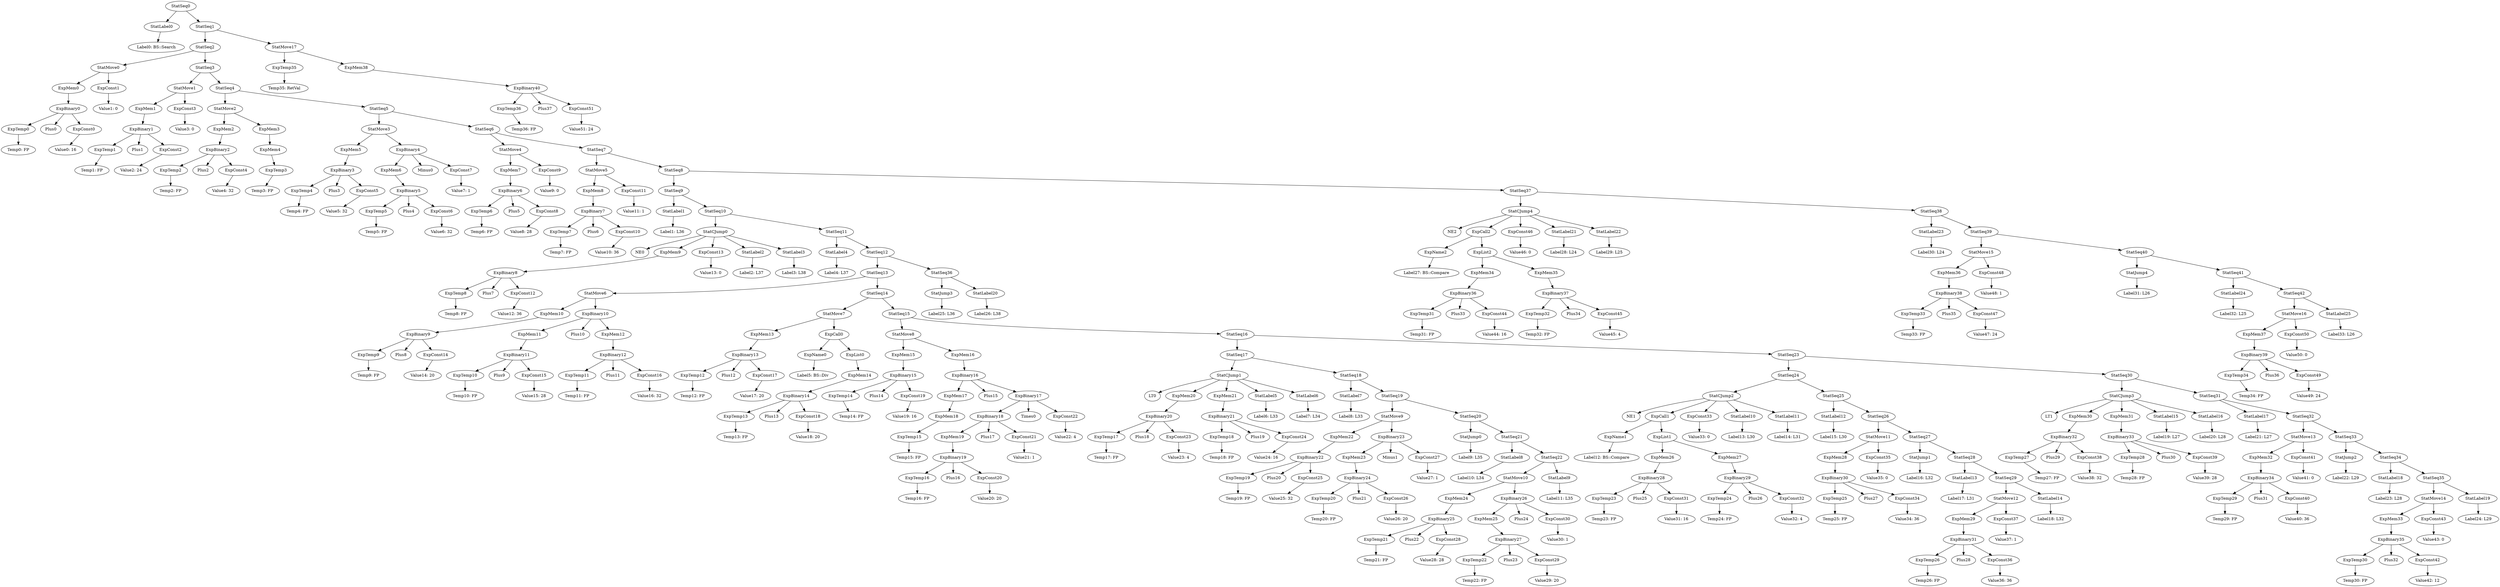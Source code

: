 digraph {
	ordering = out;
	ExpMem38 -> ExpBinary40;
	ExpBinary40 -> ExpTemp36;
	ExpBinary40 -> Plus37;
	ExpBinary40 -> ExpConst51;
	ExpTemp35 -> "Temp35: RetVal";
	StatLabel25 -> "Label33: L26";
	ExpConst50 -> "Value50: 0";
	ExpMem37 -> ExpBinary39;
	ExpBinary39 -> ExpTemp34;
	ExpBinary39 -> Plus36;
	ExpBinary39 -> ExpConst49;
	StatLabel24 -> "Label32: L25";
	StatSeq40 -> StatJump4;
	StatSeq40 -> StatSeq41;
	StatSeq39 -> StatMove15;
	StatSeq39 -> StatSeq40;
	ExpConst48 -> "Value48: 1";
	StatMove15 -> ExpMem36;
	StatMove15 -> ExpConst48;
	ExpMem36 -> ExpBinary38;
	ExpConst47 -> "Value47: 24";
	ExpBinary38 -> ExpTemp33;
	ExpBinary38 -> Plus35;
	ExpBinary38 -> ExpConst47;
	StatSeq38 -> StatLabel23;
	StatSeq38 -> StatSeq39;
	StatLabel21 -> "Label28: L24";
	ExpConst46 -> "Value46: 0";
	ExpMem35 -> ExpBinary37;
	ExpBinary37 -> ExpTemp32;
	ExpBinary37 -> Plus34;
	ExpBinary37 -> ExpConst45;
	ExpTemp32 -> "Temp32: FP";
	ExpList2 -> ExpMem34;
	ExpList2 -> ExpMem35;
	ExpMem34 -> ExpBinary36;
	ExpConst44 -> "Value44: 16";
	ExpBinary36 -> ExpTemp31;
	ExpBinary36 -> Plus33;
	ExpBinary36 -> ExpConst44;
	ExpName2 -> "Label27: BS::Compare";
	StatSeq8 -> StatSeq9;
	StatSeq8 -> StatSeq37;
	StatJump3 -> "Label25: L36";
	StatLabel19 -> "Label24: L29";
	StatSeq35 -> StatMove14;
	StatSeq35 -> StatLabel19;
	ExpConst43 -> "Value43: 0";
	StatMove14 -> ExpMem33;
	StatMove14 -> ExpConst43;
	ExpMem33 -> ExpBinary35;
	StatMove17 -> ExpTemp35;
	StatMove17 -> ExpMem38;
	ExpConst42 -> "Value42: 12";
	ExpBinary35 -> ExpTemp30;
	ExpBinary35 -> Plus32;
	ExpBinary35 -> ExpConst42;
	ExpTemp30 -> "Temp30: FP";
	StatSeq34 -> StatLabel18;
	StatSeq34 -> StatSeq35;
	StatJump2 -> "Label22: L29";
	StatMove13 -> ExpMem32;
	StatMove13 -> ExpConst41;
	ExpMem32 -> ExpBinary34;
	ExpConst40 -> "Value40: 36";
	ExpBinary34 -> ExpTemp29;
	ExpBinary34 -> Plus31;
	ExpBinary34 -> ExpConst40;
	ExpTemp29 -> "Temp29: FP";
	StatSeq1 -> StatSeq2;
	StatSeq1 -> StatMove17;
	StatSeq30 -> StatCJump3;
	StatSeq30 -> StatSeq31;
	StatLabel15 -> "Label19: L27";
	ExpMem31 -> ExpBinary33;
	ExpConst39 -> "Value39: 28";
	ExpBinary33 -> ExpTemp28;
	ExpBinary33 -> Plus30;
	ExpBinary33 -> ExpConst39;
	ExpConst19 -> "Value19: 16";
	StatMove12 -> ExpMem29;
	StatMove12 -> ExpConst37;
	ExpName0 -> "Label5: BS::Div";
	StatLabel17 -> "Label21: L27";
	ExpConst8 -> "Value8: 28";
	ExpTemp20 -> "Temp20: FP";
	ExpBinary13 -> ExpTemp12;
	ExpBinary13 -> Plus12;
	ExpBinary13 -> ExpConst17;
	StatMove16 -> ExpMem37;
	StatMove16 -> ExpConst50;
	ExpBinary23 -> ExpMem23;
	ExpBinary23 -> Minus1;
	ExpBinary23 -> ExpConst27;
	ExpMem12 -> ExpBinary12;
	ExpBinary10 -> ExpMem11;
	ExpBinary10 -> Plus10;
	ExpBinary10 -> ExpMem12;
	StatSeq36 -> StatJump3;
	StatSeq36 -> StatLabel20;
	ExpMem11 -> ExpBinary11;
	StatMove11 -> ExpMem28;
	StatMove11 -> ExpConst35;
	ExpConst37 -> "Value37: 1";
	ExpTemp10 -> "Temp10: FP";
	StatJump4 -> "Label31: L26";
	ExpMem10 -> ExpBinary9;
	ExpConst30 -> "Value30: 1";
	ExpMem27 -> ExpBinary29;
	ExpBinary30 -> ExpTemp25;
	ExpBinary30 -> Plus27;
	ExpBinary30 -> ExpConst34;
	StatLabel2 -> "Label2: L37";
	StatMove5 -> ExpMem8;
	StatMove5 -> ExpConst11;
	ExpConst14 -> "Value14: 20";
	ExpConst9 -> "Value9: 0";
	ExpTemp13 -> "Temp13: FP";
	ExpConst35 -> "Value35: 0";
	StatCJump0 -> NE0;
	StatCJump0 -> ExpMem9;
	StatCJump0 -> ExpConst13;
	StatCJump0 -> StatLabel2;
	StatCJump0 -> StatLabel3;
	StatLabel18 -> "Label23: L28";
	ExpCall0 -> ExpName0;
	ExpCall0 -> ExpList0;
	StatSeq9 -> StatLabel1;
	StatSeq9 -> StatSeq10;
	StatLabel1 -> "Label1: L36";
	StatSeq7 -> StatMove5;
	StatSeq7 -> StatSeq8;
	ExpConst27 -> "Value27: 1";
	StatSeq16 -> StatSeq17;
	StatSeq16 -> StatSeq23;
	ExpConst11 -> "Value11: 1";
	ExpTemp2 -> "Temp2: FP";
	StatLabel11 -> "Label14: L31";
	StatLabel12 -> "Label15: L30";
	ExpBinary0 -> ExpTemp0;
	ExpBinary0 -> Plus0;
	ExpBinary0 -> ExpConst0;
	StatSeq31 -> StatLabel17;
	StatSeq31 -> StatSeq32;
	ExpMem14 -> ExpBinary14;
	ExpBinary32 -> ExpTemp27;
	ExpBinary32 -> Plus29;
	ExpBinary32 -> ExpConst38;
	ExpBinary11 -> ExpTemp10;
	ExpBinary11 -> Plus9;
	ExpBinary11 -> ExpConst15;
	ExpBinary31 -> ExpTemp26;
	ExpBinary31 -> Plus28;
	ExpBinary31 -> ExpConst36;
	ExpBinary14 -> ExpTemp13;
	ExpBinary14 -> Plus13;
	ExpBinary14 -> ExpConst18;
	StatMove0 -> ExpMem0;
	StatMove0 -> ExpConst1;
	ExpTemp12 -> "Temp12: FP";
	ExpTemp14 -> "Temp14: FP";
	StatLabel6 -> "Label7: L34";
	StatJump1 -> "Label16: L32";
	ExpConst15 -> "Value15: 28";
	StatSeq3 -> StatMove1;
	StatSeq3 -> StatSeq4;
	ExpConst13 -> "Value13: 0";
	ExpMem7 -> ExpBinary6;
	ExpConst45 -> "Value45: 4";
	ExpBinary3 -> ExpTemp4;
	ExpBinary3 -> Plus3;
	ExpBinary3 -> ExpConst5;
	ExpMem8 -> ExpBinary7;
	StatSeq6 -> StatMove4;
	StatSeq6 -> StatSeq7;
	ExpTemp11 -> "Temp11: FP";
	StatSeq0 -> StatLabel0;
	StatSeq0 -> StatSeq1;
	ExpConst23 -> "Value23: 4";
	ExpMem21 -> ExpBinary21;
	ExpTemp1 -> "Temp1: FP";
	ExpBinary4 -> ExpMem6;
	ExpBinary4 -> Minus0;
	ExpBinary4 -> ExpConst7;
	ExpList1 -> ExpMem26;
	ExpList1 -> ExpMem27;
	ExpTemp5 -> "Temp5: FP";
	ExpBinary17 -> ExpBinary18;
	ExpBinary17 -> Times0;
	ExpBinary17 -> ExpConst22;
	ExpConst12 -> "Value12: 36";
	ExpTemp8 -> "Temp8: FP";
	ExpMem15 -> ExpBinary15;
	ExpConst32 -> "Value32: 4";
	ExpConst17 -> "Value17: 20";
	ExpBinary1 -> ExpTemp1;
	ExpBinary1 -> Plus1;
	ExpBinary1 -> ExpConst2;
	ExpConst10 -> "Value10: 36";
	ExpTemp36 -> "Temp36: FP";
	StatSeq4 -> StatMove2;
	StatSeq4 -> StatSeq5;
	ExpMem0 -> ExpBinary0;
	ExpBinary6 -> ExpTemp6;
	ExpBinary6 -> Plus5;
	ExpBinary6 -> ExpConst8;
	StatSeq13 -> StatMove6;
	StatSeq13 -> StatSeq14;
	ExpConst3 -> "Value3: 0";
	ExpTemp17 -> "Temp17: FP";
	ExpTemp23 -> "Temp23: FP";
	ExpMem1 -> ExpBinary1;
	ExpConst31 -> "Value31: 16";
	ExpMem9 -> ExpBinary8;
	ExpConst6 -> "Value6: 32";
	StatCJump4 -> NE2;
	StatCJump4 -> ExpCall2;
	StatCJump4 -> ExpConst46;
	StatCJump4 -> StatLabel21;
	StatCJump4 -> StatLabel22;
	StatSeq14 -> StatMove7;
	StatSeq14 -> StatSeq15;
	ExpMem13 -> ExpBinary13;
	ExpBinary27 -> ExpTemp22;
	ExpBinary27 -> Plus23;
	ExpBinary27 -> ExpConst29;
	StatMove1 -> ExpMem1;
	StatMove1 -> ExpConst3;
	ExpMem16 -> ExpBinary16;
	ExpBinary2 -> ExpTemp2;
	ExpBinary2 -> Plus2;
	ExpBinary2 -> ExpConst4;
	StatSeq17 -> StatCJump1;
	StatSeq17 -> StatSeq18;
	ExpTemp19 -> "Temp19: FP";
	ExpTemp33 -> "Temp33: FP";
	ExpBinary22 -> ExpTemp19;
	ExpBinary22 -> Plus20;
	ExpBinary22 -> ExpConst25;
	StatLabel4 -> "Label4: L37";
	StatSeq23 -> StatSeq24;
	StatSeq23 -> StatSeq30;
	ExpConst41 -> "Value41: 0";
	ExpConst1 -> "Value1: 0";
	ExpMem3 -> ExpMem4;
	StatSeq12 -> StatSeq13;
	StatSeq12 -> StatSeq36;
	ExpTemp4 -> "Temp4: FP";
	StatLabel5 -> "Label6: L33";
	ExpTemp0 -> "Temp0: FP";
	StatMove7 -> ExpMem13;
	StatMove7 -> ExpCall0;
	ExpTemp7 -> "Temp7: FP";
	ExpCall2 -> ExpName2;
	ExpCall2 -> ExpList2;
	ExpConst2 -> "Value2: 24";
	ExpConst18 -> "Value18: 20";
	ExpConst26 -> "Value26: 20";
	StatLabel0 -> "Label0: BS::Search";
	ExpConst24 -> "Value24: 16";
	ExpConst16 -> "Value16: 32";
	ExpMem6 -> ExpBinary5;
	ExpConst0 -> "Value0: 16";
	ExpBinary12 -> ExpTemp11;
	ExpBinary12 -> Plus11;
	ExpBinary12 -> ExpConst16;
	StatMove6 -> ExpMem10;
	StatMove6 -> ExpBinary10;
	ExpBinary8 -> ExpTemp8;
	ExpBinary8 -> Plus7;
	ExpBinary8 -> ExpConst12;
	ExpConst5 -> "Value5: 32";
	StatSeq26 -> StatMove11;
	StatSeq26 -> StatSeq27;
	ExpConst4 -> "Value4: 32";
	ExpBinary28 -> ExpTemp23;
	ExpBinary28 -> Plus25;
	ExpBinary28 -> ExpConst31;
	StatSeq42 -> StatMove16;
	StatSeq42 -> StatLabel25;
	ExpMem2 -> ExpBinary2;
	StatSeq11 -> StatLabel4;
	StatSeq11 -> StatSeq12;
	ExpBinary15 -> ExpTemp14;
	ExpBinary15 -> Plus14;
	ExpBinary15 -> ExpConst19;
	StatSeq20 -> StatJump0;
	StatSeq20 -> StatSeq21;
	ExpBinary7 -> ExpTemp7;
	ExpBinary7 -> Plus6;
	ExpBinary7 -> ExpConst10;
	ExpBinary5 -> ExpTemp5;
	ExpBinary5 -> Plus4;
	ExpBinary5 -> ExpConst6;
	ExpTemp34 -> "Temp34: FP";
	StatLabel7 -> "Label8: L33";
	ExpConst51 -> "Value51: 24";
	ExpTemp15 -> "Temp15: FP";
	ExpMem18 -> ExpTemp15;
	ExpMem17 -> ExpMem18;
	ExpBinary16 -> ExpMem17;
	ExpBinary16 -> Plus15;
	ExpBinary16 -> ExpBinary17;
	ExpTemp16 -> "Temp16: FP";
	StatLabel23 -> "Label30: L24";
	StatCJump2 -> NE1;
	StatCJump2 -> ExpCall1;
	StatCJump2 -> ExpConst33;
	StatCJump2 -> StatLabel10;
	StatCJump2 -> StatLabel11;
	StatLabel22 -> "Label29: L25";
	ExpBinary19 -> ExpTemp16;
	ExpBinary19 -> Plus16;
	ExpBinary19 -> ExpConst20;
	StatMove2 -> ExpMem2;
	StatMove2 -> ExpMem3;
	ExpMem28 -> ExpBinary30;
	ExpList0 -> ExpMem14;
	ExpConst22 -> "Value22: 4";
	StatSeq33 -> StatJump2;
	StatSeq33 -> StatSeq34;
	StatSeq15 -> StatMove8;
	StatSeq15 -> StatSeq16;
	ExpConst25 -> "Value25: 32";
	StatSeq32 -> StatMove13;
	StatSeq32 -> StatSeq33;
	ExpTemp28 -> "Temp28: FP";
	StatMove8 -> ExpMem15;
	StatMove8 -> ExpMem16;
	ExpBinary20 -> ExpTemp17;
	ExpBinary20 -> Plus18;
	ExpBinary20 -> ExpConst23;
	ExpMem20 -> ExpBinary20;
	ExpConst28 -> "Value28: 28";
	ExpTemp18 -> "Temp18: FP";
	StatSeq41 -> StatLabel24;
	StatSeq41 -> StatSeq42;
	StatLabel3 -> "Label3: L38";
	StatSeq18 -> StatLabel7;
	StatSeq18 -> StatSeq19;
	ExpMem5 -> ExpBinary3;
	ExpMem22 -> ExpBinary22;
	StatMove4 -> ExpMem7;
	StatMove4 -> ExpConst9;
	StatMove9 -> ExpMem22;
	StatMove9 -> ExpBinary23;
	ExpBinary9 -> ExpTemp9;
	ExpBinary9 -> Plus8;
	ExpBinary9 -> ExpConst14;
	ExpBinary24 -> ExpTemp20;
	ExpBinary24 -> Plus21;
	ExpBinary24 -> ExpConst26;
	StatJump0 -> "Label9: L35";
	StatSeq37 -> StatCJump4;
	StatSeq37 -> StatSeq38;
	ExpTemp3 -> "Temp3: FP";
	ExpTemp6 -> "Temp6: FP";
	ExpBinary18 -> ExpMem19;
	ExpBinary18 -> Plus17;
	ExpBinary18 -> ExpConst21;
	StatLabel8 -> "Label10: L34";
	StatSeq21 -> StatLabel8;
	StatSeq21 -> StatSeq22;
	ExpConst7 -> "Value7: 1";
	ExpTemp21 -> "Temp21: FP";
	ExpMem23 -> ExpBinary24;
	ExpBinary25 -> ExpTemp21;
	ExpBinary25 -> Plus22;
	ExpBinary25 -> ExpConst28;
	ExpMem24 -> ExpBinary25;
	ExpName1 -> "Label12: BS::Compare";
	ExpMem4 -> ExpTemp3;
	StatMove10 -> ExpMem24;
	StatMove10 -> ExpBinary26;
	ExpTemp22 -> "Temp22: FP";
	ExpConst29 -> "Value29: 20";
	ExpTemp31 -> "Temp31: FP";
	ExpTemp24 -> "Temp24: FP";
	ExpMem25 -> ExpBinary27;
	StatLabel16 -> "Label20: L28";
	ExpMem26 -> ExpBinary28;
	StatSeq28 -> StatLabel13;
	StatSeq28 -> StatSeq29;
	ExpBinary26 -> ExpMem25;
	ExpBinary26 -> Plus24;
	ExpBinary26 -> ExpConst30;
	ExpBinary21 -> ExpTemp18;
	ExpBinary21 -> Plus19;
	ExpBinary21 -> ExpConst24;
	StatCJump3 -> LT1;
	StatCJump3 -> ExpMem30;
	StatCJump3 -> ExpMem31;
	StatCJump3 -> StatLabel15;
	StatCJump3 -> StatLabel16;
	StatSeq19 -> StatMove9;
	StatSeq19 -> StatSeq20;
	StatSeq22 -> StatMove10;
	StatSeq22 -> StatLabel9;
	ExpBinary29 -> ExpTemp24;
	ExpBinary29 -> Plus26;
	ExpBinary29 -> ExpConst32;
	StatLabel9 -> "Label11: L35";
	StatLabel20 -> "Label26: L38";
	ExpMem19 -> ExpBinary19;
	ExpCall1 -> ExpName1;
	ExpCall1 -> ExpList1;
	ExpConst21 -> "Value21: 1";
	ExpConst33 -> "Value33: 0";
	StatLabel10 -> "Label13: L30";
	StatSeq24 -> StatCJump2;
	StatSeq24 -> StatSeq25;
	StatMove3 -> ExpMem5;
	StatMove3 -> ExpBinary4;
	StatSeq25 -> StatLabel12;
	StatSeq25 -> StatSeq26;
	ExpTemp25 -> "Temp25: FP";
	ExpMem29 -> ExpBinary31;
	StatCJump1 -> LT0;
	StatCJump1 -> ExpMem20;
	StatCJump1 -> ExpMem21;
	StatCJump1 -> StatLabel5;
	StatCJump1 -> StatLabel6;
	ExpConst34 -> "Value34: 36";
	ExpTemp9 -> "Temp9: FP";
	StatSeq27 -> StatJump1;
	StatSeq27 -> StatSeq28;
	StatSeq2 -> StatMove0;
	StatSeq2 -> StatSeq3;
	StatLabel13 -> "Label17: L31";
	ExpTemp26 -> "Temp26: FP";
	StatSeq5 -> StatMove3;
	StatSeq5 -> StatSeq6;
	ExpConst36 -> "Value36: 36";
	ExpConst20 -> "Value20: 20";
	StatSeq29 -> StatMove12;
	StatSeq29 -> StatLabel14;
	StatSeq10 -> StatCJump0;
	StatSeq10 -> StatSeq11;
	StatLabel14 -> "Label18: L32";
	ExpConst49 -> "Value49: 24";
	ExpTemp27 -> "Temp27: FP";
	ExpConst38 -> "Value38: 32";
	ExpMem30 -> ExpBinary32;
}

